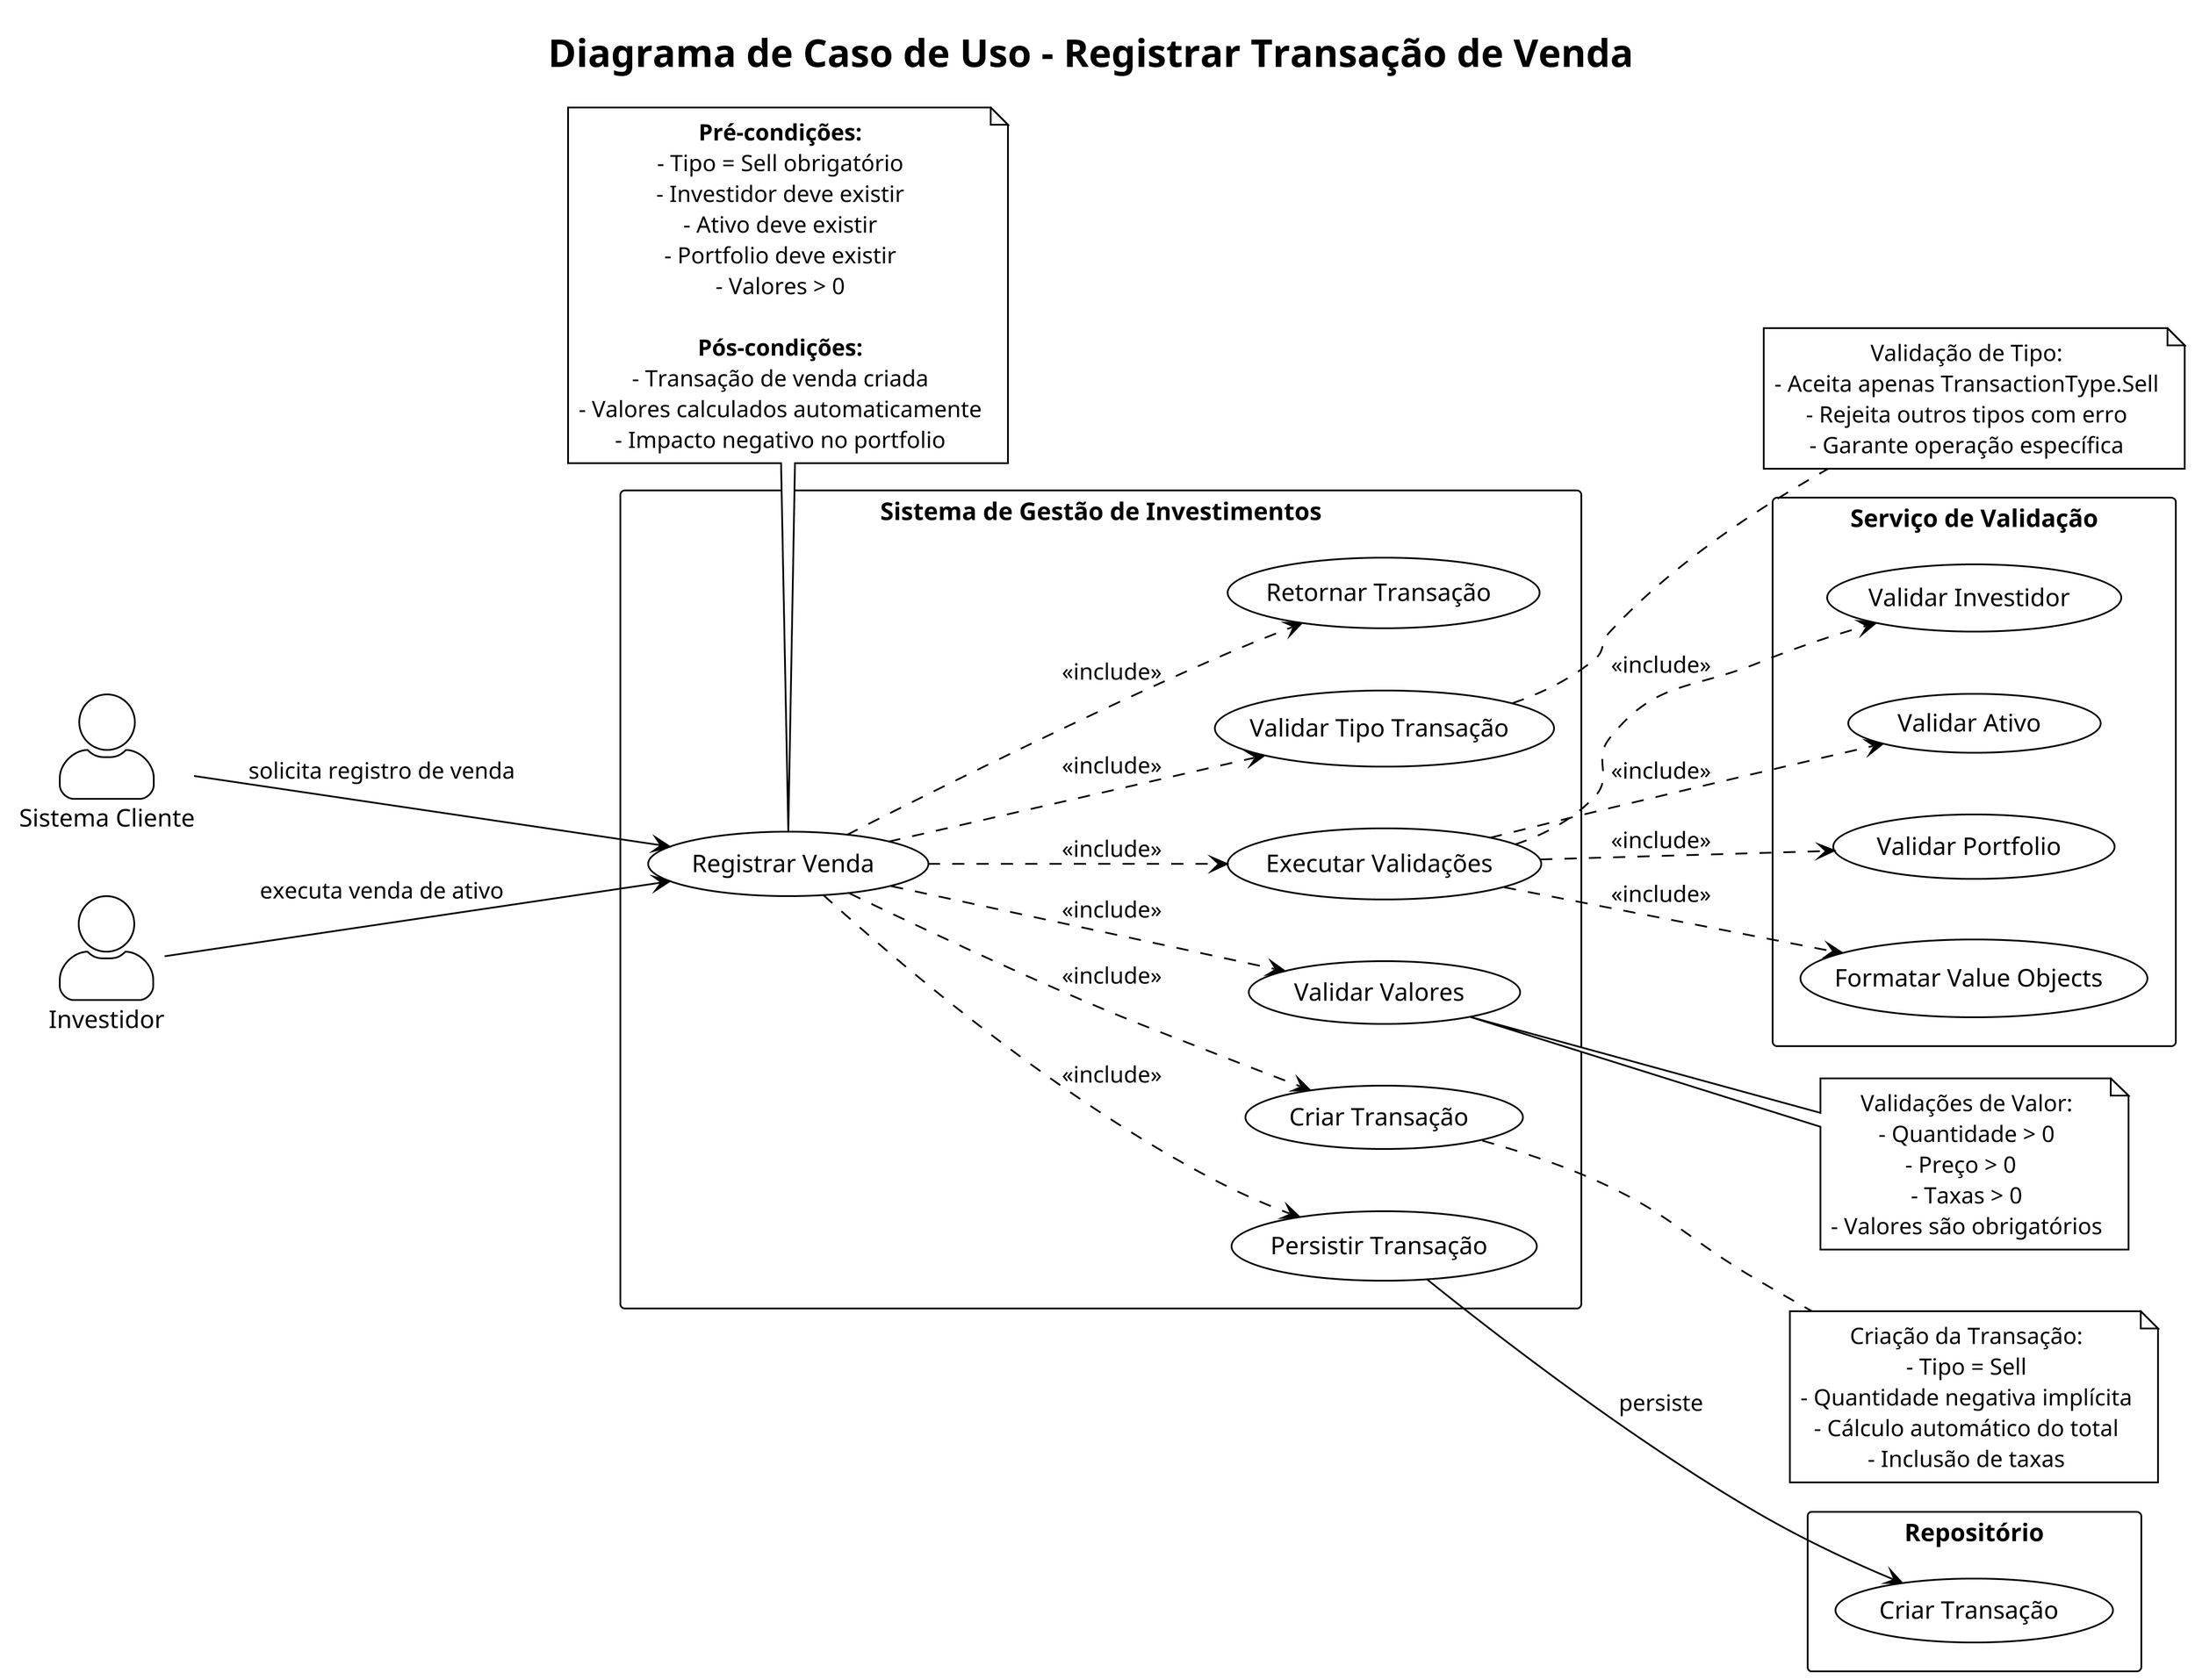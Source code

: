 @startuml Caso de Uso - Registrar Transação de Venda
!theme plain
skinparam dpi 300
skinparam actorStyle awesome
skinparam packageStyle rectangle
skinparam backgroundColor white
skinparam defaultTextAlignment center
left to right direction

title Diagrama de Caso de Uso - Registrar Transação de Venda

actor "Sistema Cliente" as Client
actor "Investidor" as Investor

package "Sistema de Gestão de Investimentos" {
    usecase "Registrar Venda" as UC1
    usecase "Validar Tipo Transação" as UC2
    usecase "Executar Validações" as UC3
    usecase "Validar Valores" as UC4
    usecase "Criar Transação" as UC5
    usecase "Persistir Transação" as UC6
    usecase "Retornar Transação" as UC7
}

package "Serviço de Validação" {
    usecase "Validar Investidor" as SV1
    usecase "Validar Ativo" as SV2
    usecase "Validar Portfolio" as SV3
    usecase "Formatar Value Objects" as SV4
}

package "Repositório" {
    usecase "Criar Transação" as R1
}

Client --> UC1 : solicita registro de venda
Investor --> UC1 : executa venda de ativo

UC1 ..> UC2 : <<include>>
UC1 ..> UC3 : <<include>>
UC1 ..> UC4 : <<include>>
UC1 ..> UC5 : <<include>>
UC1 ..> UC6 : <<include>>
UC1 ..> UC7 : <<include>>

UC3 ..> SV1 : <<include>>
UC3 ..> SV2 : <<include>>
UC3 ..> SV3 : <<include>>
UC3 ..> SV4 : <<include>>

UC6 --> R1 : persiste

note right of UC2
  Validação de Tipo:
  - Aceita apenas TransactionType.Sell
  - Rejeita outros tipos com erro
  - Garante operação específica
end note

note right of UC4
  Validações de Valor:
  - Quantidade > 0
  - Preço > 0  
  - Taxas > 0
  - Valores são obrigatórios
end note

note right of UC5
  Criação da Transação:
  - Tipo = Sell
  - Quantidade negativa implícita
  - Cálculo automático do total
  - Inclusão de taxas
end note

note bottom of UC1
  **Pré-condições:**
  - Tipo = Sell obrigatório
  - Investidor deve existir
  - Ativo deve existir
  - Portfolio deve existir
  - Valores > 0
  
  **Pós-condições:**
  - Transação de venda criada
  - Valores calculados automaticamente
  - Impacto negativo no portfolio
end note

@enduml